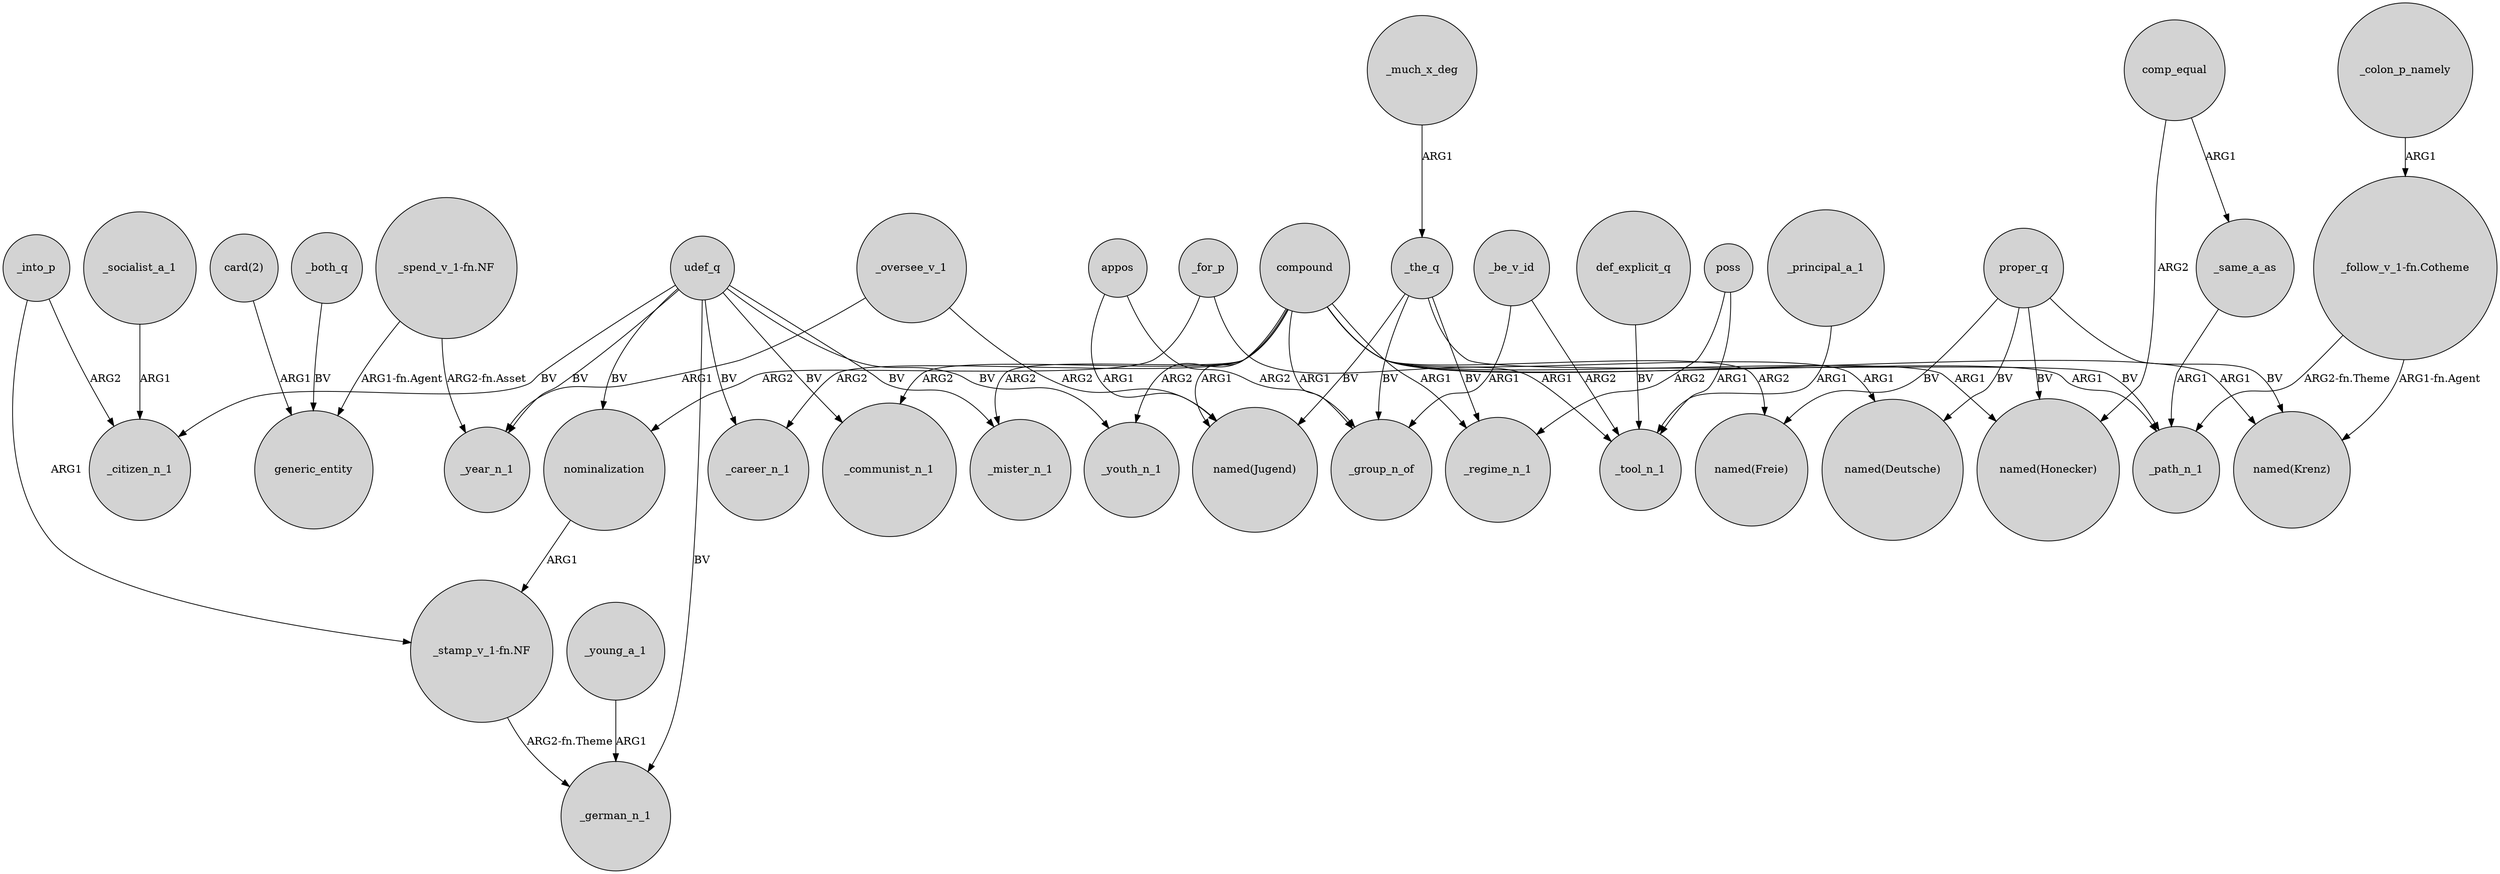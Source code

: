 digraph {
	node [shape=circle style=filled]
	_socialist_a_1 -> _citizen_n_1 [label=ARG1]
	_into_p -> _citizen_n_1 [label=ARG2]
	_for_p -> _tool_n_1 [label=ARG1]
	_be_v_id -> _tool_n_1 [label=ARG2]
	_the_q -> _regime_n_1 [label=BV]
	_young_a_1 -> _german_n_1 [label=ARG1]
	compound -> _mister_n_1 [label=ARG2]
	_oversee_v_1 -> "named(Jugend)" [label=ARG2]
	proper_q -> "named(Krenz)" [label=BV]
	"_spend_v_1-fn.NF" -> _year_n_1 [label="ARG2-fn.Asset"]
	udef_q -> _mister_n_1 [label=BV]
	"_follow_v_1-fn.Cotheme" -> _path_n_1 [label="ARG2-fn.Theme"]
	_colon_p_namely -> "_follow_v_1-fn.Cotheme" [label=ARG1]
	_for_p -> nominalization [label=ARG2]
	poss -> _regime_n_1 [label=ARG2]
	_same_a_as -> _path_n_1 [label=ARG1]
	comp_equal -> "named(Honecker)" [label=ARG2]
	proper_q -> "named(Deutsche)" [label=BV]
	udef_q -> _german_n_1 [label=BV]
	proper_q -> "named(Honecker)" [label=BV]
	"_follow_v_1-fn.Cotheme" -> "named(Krenz)" [label="ARG1-fn.Agent"]
	_the_q -> _group_n_of [label=BV]
	_both_q -> generic_entity [label=BV]
	appos -> "named(Jugend)" [label=ARG1]
	def_explicit_q -> _tool_n_1 [label=BV]
	_principal_a_1 -> _tool_n_1 [label=ARG1]
	compound -> _regime_n_1 [label=ARG1]
	nominalization -> "_stamp_v_1-fn.NF" [label=ARG1]
	compound -> "named(Jugend)" [label=ARG1]
	udef_q -> _communist_n_1 [label=BV]
	proper_q -> "named(Freie)" [label=BV]
	_the_q -> _path_n_1 [label=BV]
	_oversee_v_1 -> _year_n_1 [label=ARG1]
	comp_equal -> _same_a_as [label=ARG1]
	udef_q -> _youth_n_1 [label=BV]
	compound -> _career_n_1 [label=ARG2]
	_the_q -> "named(Jugend)" [label=BV]
	appos -> _group_n_of [label=ARG2]
	udef_q -> _career_n_1 [label=BV]
	udef_q -> nominalization [label=BV]
	compound -> "named(Honecker)" [label=ARG1]
	_into_p -> "_stamp_v_1-fn.NF" [label=ARG1]
	compound -> _communist_n_1 [label=ARG2]
	compound -> "named(Krenz)" [label=ARG1]
	"_spend_v_1-fn.NF" -> generic_entity [label="ARG1-fn.Agent"]
	udef_q -> _year_n_1 [label=BV]
	_be_v_id -> _group_n_of [label=ARG1]
	_much_x_deg -> _the_q [label=ARG1]
	compound -> "named(Deutsche)" [label=ARG1]
	udef_q -> _citizen_n_1 [label=BV]
	compound -> _path_n_1 [label=ARG1]
	compound -> "named(Freie)" [label=ARG2]
	"_stamp_v_1-fn.NF" -> _german_n_1 [label="ARG2-fn.Theme"]
	compound -> _group_n_of [label=ARG1]
	"card(2)" -> generic_entity [label=ARG1]
	compound -> _youth_n_1 [label=ARG2]
	poss -> _tool_n_1 [label=ARG1]
}
